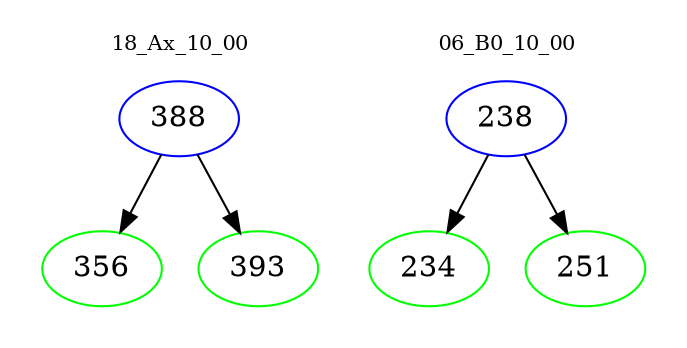 digraph{
subgraph cluster_0 {
color = white
label = "18_Ax_10_00";
fontsize=10;
T0_388 [label="388", color="blue"]
T0_388 -> T0_356 [color="black"]
T0_356 [label="356", color="green"]
T0_388 -> T0_393 [color="black"]
T0_393 [label="393", color="green"]
}
subgraph cluster_1 {
color = white
label = "06_B0_10_00";
fontsize=10;
T1_238 [label="238", color="blue"]
T1_238 -> T1_234 [color="black"]
T1_234 [label="234", color="green"]
T1_238 -> T1_251 [color="black"]
T1_251 [label="251", color="green"]
}
}
